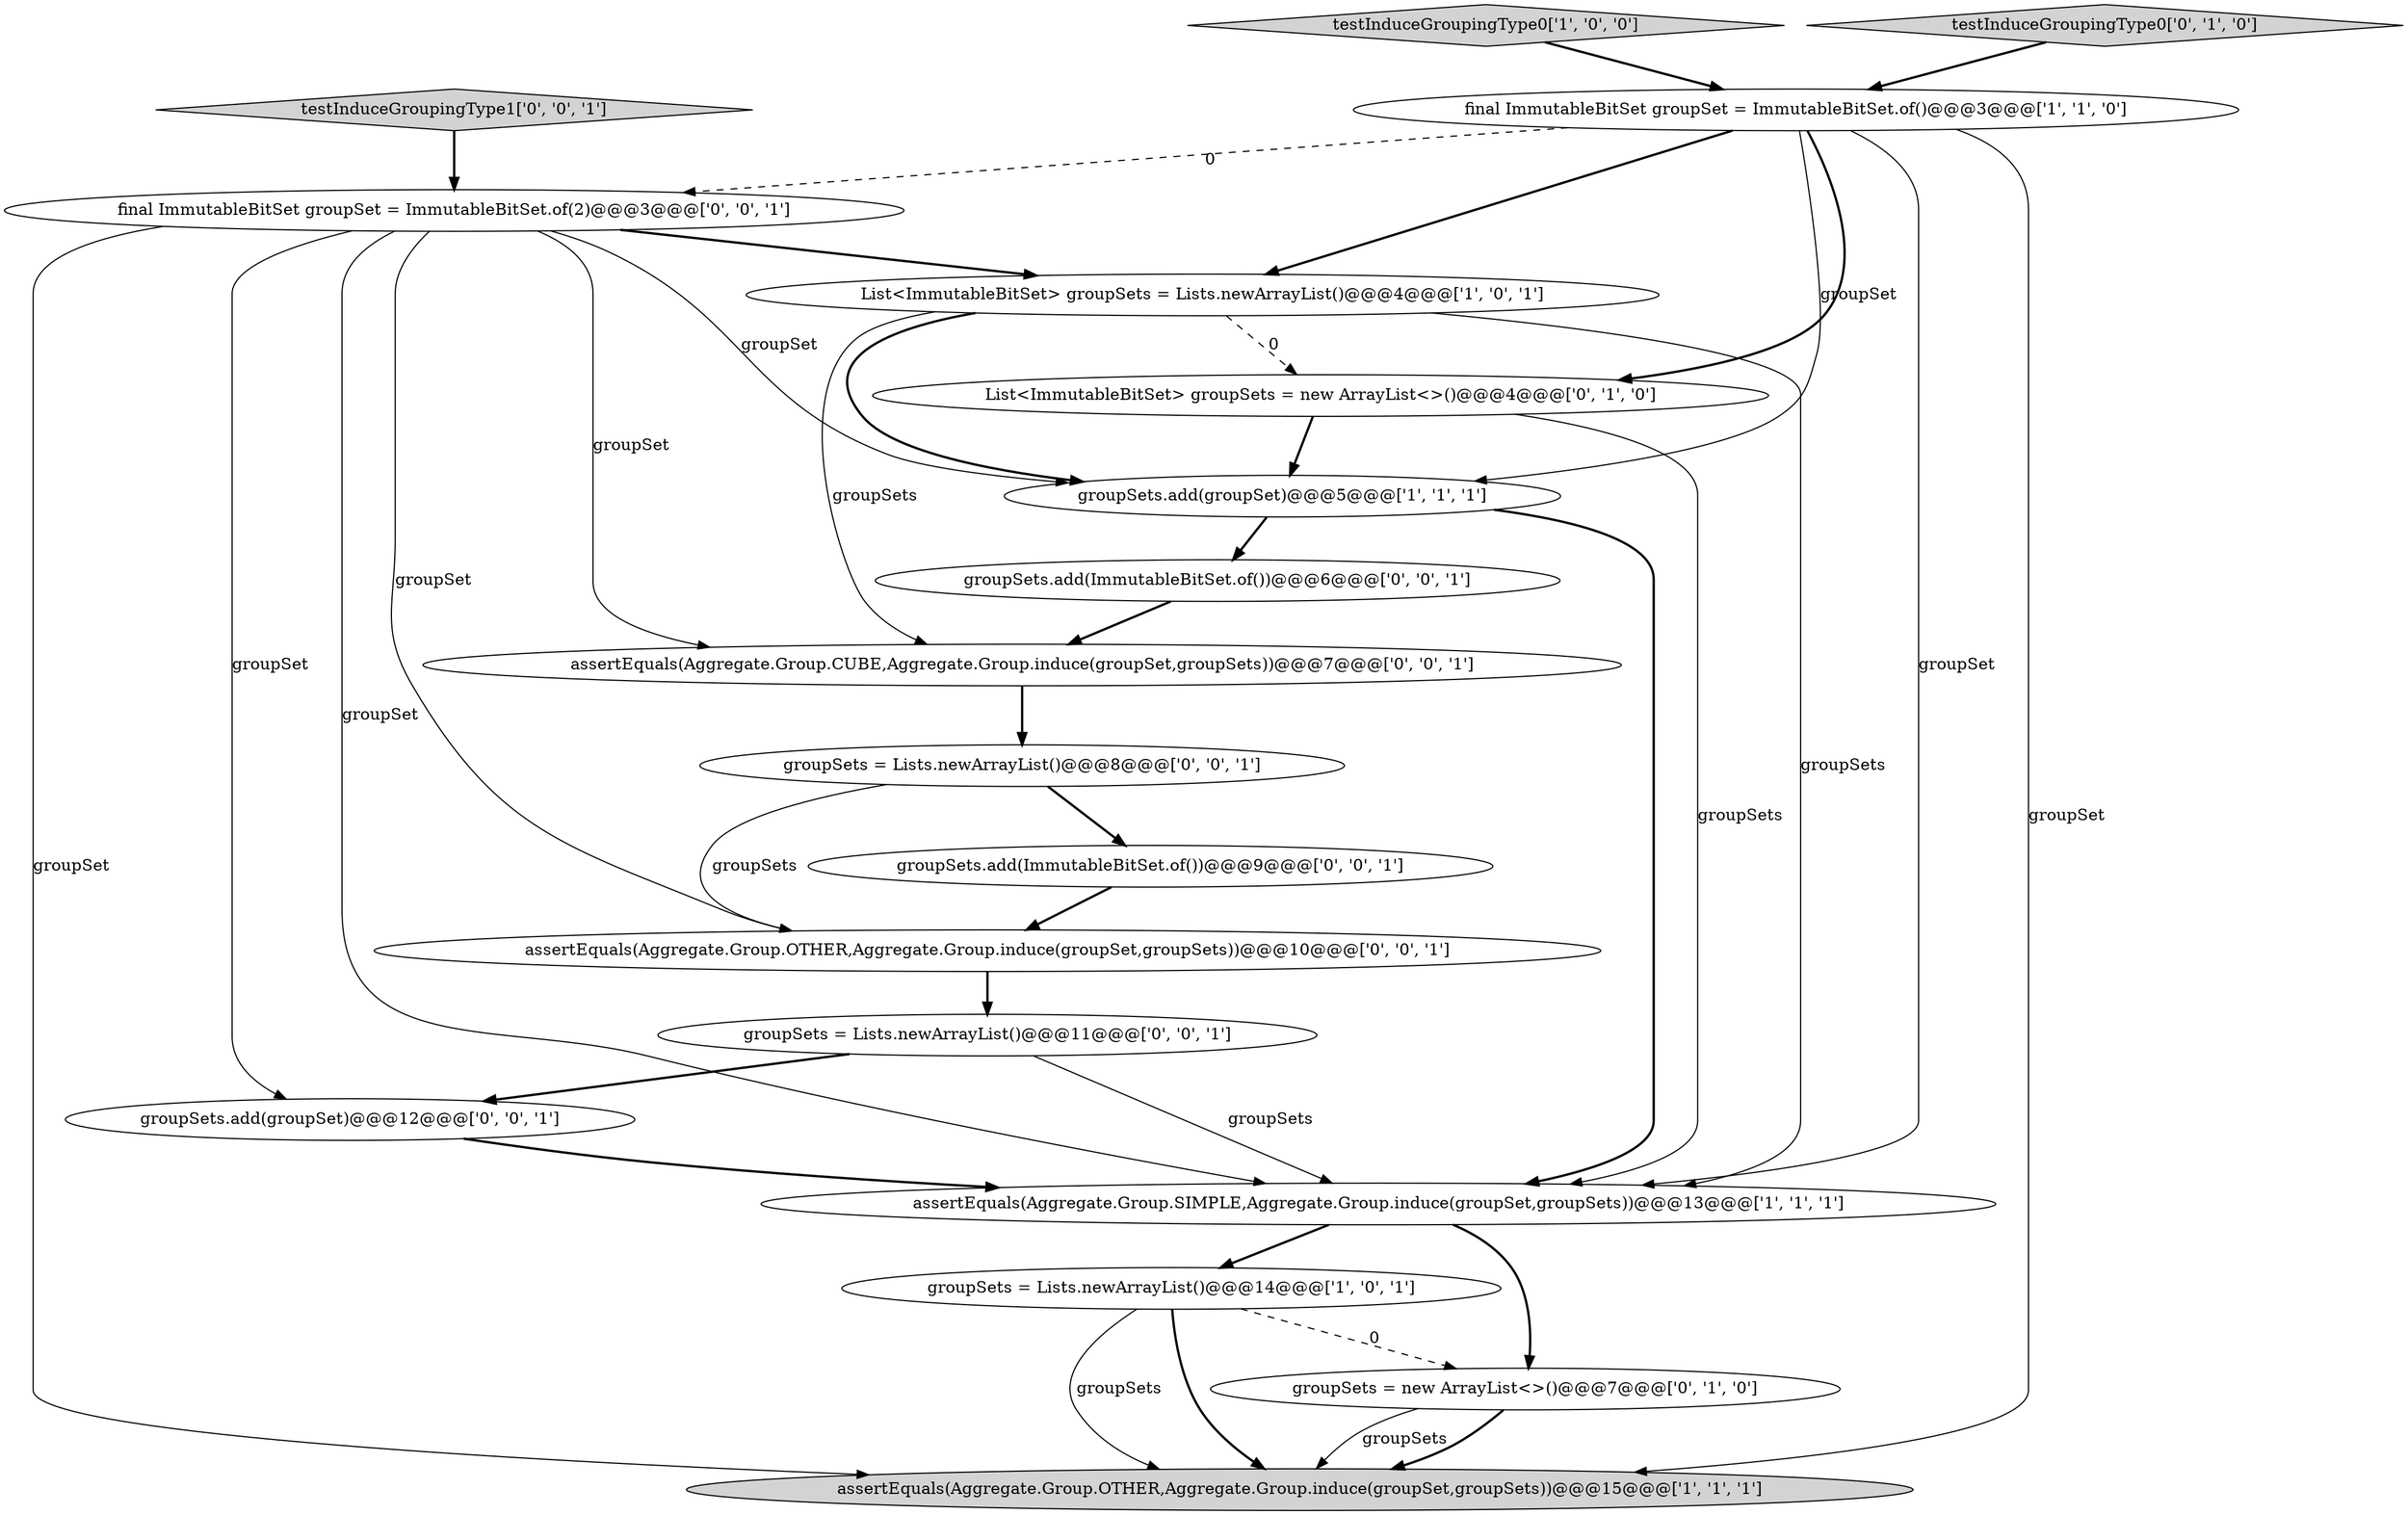 digraph {
2 [style = filled, label = "assertEquals(Aggregate.Group.OTHER,Aggregate.Group.induce(groupSet,groupSets))@@@15@@@['1', '1', '1']", fillcolor = lightgray, shape = ellipse image = "AAA0AAABBB1BBB"];
1 [style = filled, label = "groupSets = Lists.newArrayList()@@@14@@@['1', '0', '1']", fillcolor = white, shape = ellipse image = "AAA0AAABBB1BBB"];
5 [style = filled, label = "groupSets.add(groupSet)@@@5@@@['1', '1', '1']", fillcolor = white, shape = ellipse image = "AAA0AAABBB1BBB"];
15 [style = filled, label = "groupSets = Lists.newArrayList()@@@8@@@['0', '0', '1']", fillcolor = white, shape = ellipse image = "AAA0AAABBB3BBB"];
11 [style = filled, label = "groupSets = Lists.newArrayList()@@@11@@@['0', '0', '1']", fillcolor = white, shape = ellipse image = "AAA0AAABBB3BBB"];
8 [style = filled, label = "groupSets = new ArrayList<>()@@@7@@@['0', '1', '0']", fillcolor = white, shape = ellipse image = "AAA1AAABBB2BBB"];
16 [style = filled, label = "groupSets.add(ImmutableBitSet.of())@@@6@@@['0', '0', '1']", fillcolor = white, shape = ellipse image = "AAA0AAABBB3BBB"];
18 [style = filled, label = "groupSets.add(groupSet)@@@12@@@['0', '0', '1']", fillcolor = white, shape = ellipse image = "AAA0AAABBB3BBB"];
10 [style = filled, label = "groupSets.add(ImmutableBitSet.of())@@@9@@@['0', '0', '1']", fillcolor = white, shape = ellipse image = "AAA0AAABBB3BBB"];
9 [style = filled, label = "List<ImmutableBitSet> groupSets = new ArrayList<>()@@@4@@@['0', '1', '0']", fillcolor = white, shape = ellipse image = "AAA1AAABBB2BBB"];
17 [style = filled, label = "assertEquals(Aggregate.Group.OTHER,Aggregate.Group.induce(groupSet,groupSets))@@@10@@@['0', '0', '1']", fillcolor = white, shape = ellipse image = "AAA0AAABBB3BBB"];
3 [style = filled, label = "testInduceGroupingType0['1', '0', '0']", fillcolor = lightgray, shape = diamond image = "AAA0AAABBB1BBB"];
4 [style = filled, label = "List<ImmutableBitSet> groupSets = Lists.newArrayList()@@@4@@@['1', '0', '1']", fillcolor = white, shape = ellipse image = "AAA0AAABBB1BBB"];
7 [style = filled, label = "testInduceGroupingType0['0', '1', '0']", fillcolor = lightgray, shape = diamond image = "AAA0AAABBB2BBB"];
6 [style = filled, label = "final ImmutableBitSet groupSet = ImmutableBitSet.of()@@@3@@@['1', '1', '0']", fillcolor = white, shape = ellipse image = "AAA0AAABBB1BBB"];
13 [style = filled, label = "assertEquals(Aggregate.Group.CUBE,Aggregate.Group.induce(groupSet,groupSets))@@@7@@@['0', '0', '1']", fillcolor = white, shape = ellipse image = "AAA0AAABBB3BBB"];
14 [style = filled, label = "testInduceGroupingType1['0', '0', '1']", fillcolor = lightgray, shape = diamond image = "AAA0AAABBB3BBB"];
12 [style = filled, label = "final ImmutableBitSet groupSet = ImmutableBitSet.of(2)@@@3@@@['0', '0', '1']", fillcolor = white, shape = ellipse image = "AAA0AAABBB3BBB"];
0 [style = filled, label = "assertEquals(Aggregate.Group.SIMPLE,Aggregate.Group.induce(groupSet,groupSets))@@@13@@@['1', '1', '1']", fillcolor = white, shape = ellipse image = "AAA0AAABBB1BBB"];
12->18 [style = solid, label="groupSet"];
13->15 [style = bold, label=""];
6->4 [style = bold, label=""];
10->17 [style = bold, label=""];
4->9 [style = dashed, label="0"];
4->13 [style = solid, label="groupSets"];
4->5 [style = bold, label=""];
12->4 [style = bold, label=""];
7->6 [style = bold, label=""];
14->12 [style = bold, label=""];
11->18 [style = bold, label=""];
6->2 [style = solid, label="groupSet"];
0->8 [style = bold, label=""];
8->2 [style = solid, label="groupSets"];
1->8 [style = dashed, label="0"];
16->13 [style = bold, label=""];
0->1 [style = bold, label=""];
3->6 [style = bold, label=""];
6->9 [style = bold, label=""];
15->17 [style = solid, label="groupSets"];
6->12 [style = dashed, label="0"];
5->0 [style = bold, label=""];
8->2 [style = bold, label=""];
9->0 [style = solid, label="groupSets"];
12->13 [style = solid, label="groupSet"];
12->17 [style = solid, label="groupSet"];
6->0 [style = solid, label="groupSet"];
17->11 [style = bold, label=""];
6->5 [style = solid, label="groupSet"];
11->0 [style = solid, label="groupSets"];
1->2 [style = solid, label="groupSets"];
12->5 [style = solid, label="groupSet"];
9->5 [style = bold, label=""];
15->10 [style = bold, label=""];
1->2 [style = bold, label=""];
5->16 [style = bold, label=""];
4->0 [style = solid, label="groupSets"];
12->0 [style = solid, label="groupSet"];
12->2 [style = solid, label="groupSet"];
18->0 [style = bold, label=""];
}

